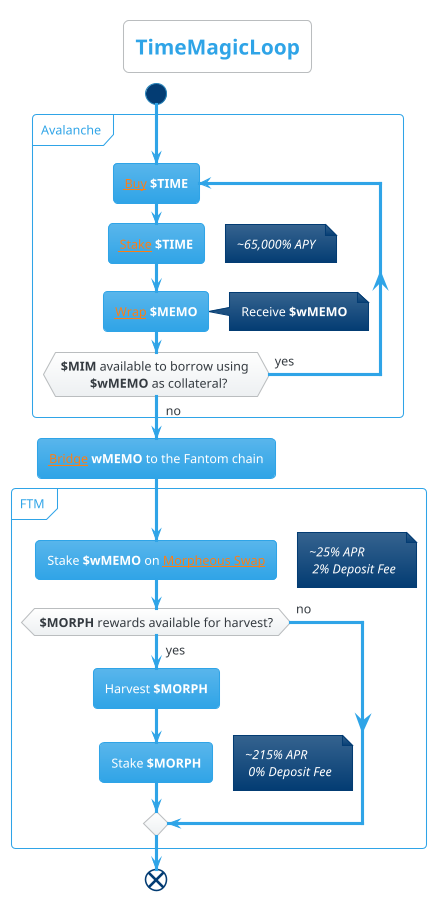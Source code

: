 @startuml TimeMagicLoop
!theme cerulean
skinparam backgroundColor White
title TimeMagicLoop

start

partition Avalanche {
repeat :[[https://traderjoexyz.com/ Buy]] **$TIME**; 
    :[[https://app.wonderland.money/#/stake Stake]] **$TIME**;
    floating note right: <i>~65,000% APY</i>
    :[[https://abracadabra.money/pool/2 Wrap]] **$MEMO**;
note right: Receive **$wMEMO**
repeat while (**$MIM** available to borrow using \n \t **$wMEMO** as collateral?) is (yes) not (no) ->
}

:[[https://anyswap.exchange/#/router Bridge]] **wMEMO** to the Fantom chain;

partition FTM
:Stake **$wMEMO** on [[https://morpheusswap.app/pools Morpheous Swap]];
floating note right: <i>~25% APR</i> \n <i>2% Deposit Fee</i>
if (**$MORPH** rewards available for harvest?) then (yes)
    :Harvest **$MORPH**;
    :Stake **$MORPH**; 
    floating note right: <i>~215% APR</i> \n <i>0% Deposit Fee</i>
else (no)
endif
}

end
@enduml